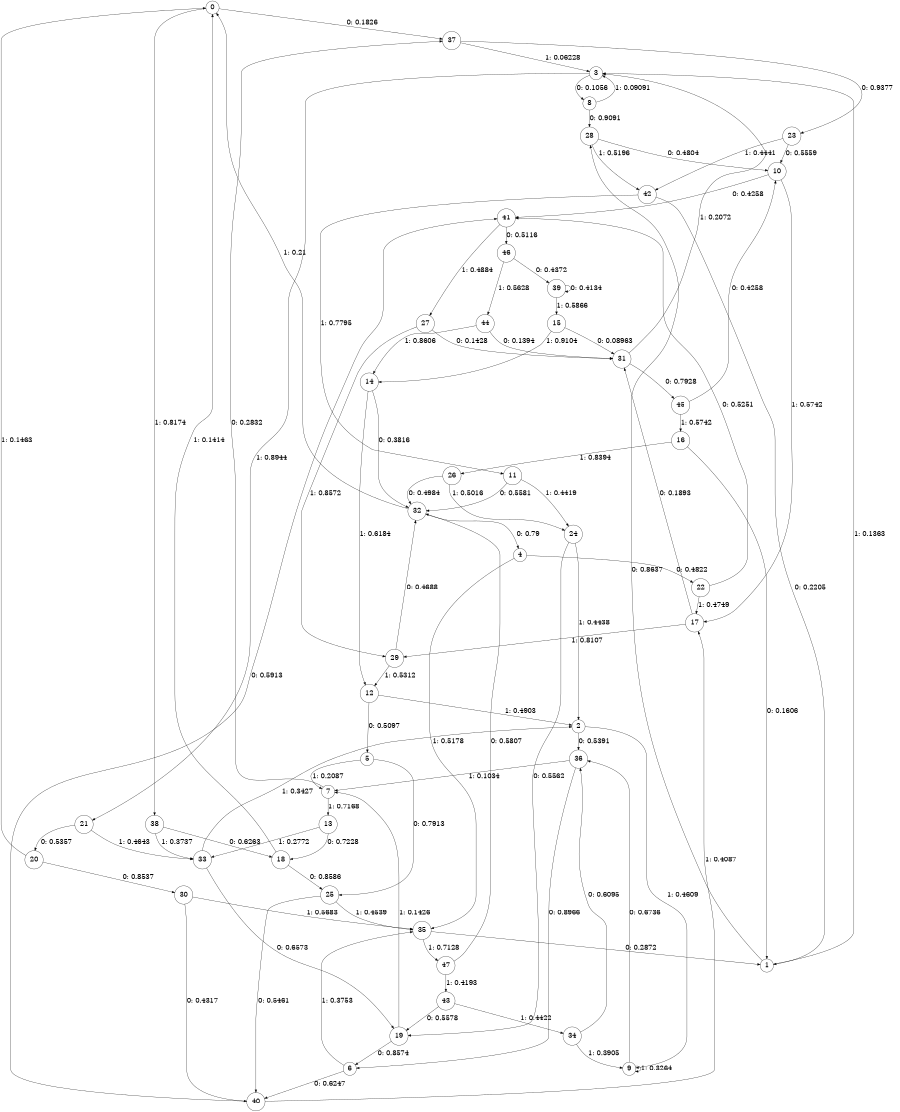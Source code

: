 digraph "ch11randomL8" {
size = "6,8.5";
ratio = "fill";
node [shape = circle];
node [fontsize = 24];
edge [fontsize = 24];
0 -> 37 [label = "0: 0.1826   "];
0 -> 38 [label = "1: 0.8174   "];
1 -> 28 [label = "0: 0.8637   "];
1 -> 3 [label = "1: 0.1363   "];
2 -> 36 [label = "0: 0.5391   "];
2 -> 9 [label = "1: 0.4609   "];
3 -> 8 [label = "0: 0.1056   "];
3 -> 21 [label = "1: 0.8944   "];
4 -> 22 [label = "0: 0.4822   "];
4 -> 35 [label = "1: 0.5178   "];
5 -> 25 [label = "0: 0.7913   "];
5 -> 7 [label = "1: 0.2087   "];
6 -> 40 [label = "0: 0.6247   "];
6 -> 35 [label = "1: 0.3753   "];
7 -> 37 [label = "0: 0.2832   "];
7 -> 13 [label = "1: 0.7168   "];
8 -> 28 [label = "0: 0.9091   "];
8 -> 3 [label = "1: 0.09091  "];
9 -> 36 [label = "0: 0.6736   "];
9 -> 9 [label = "1: 0.3264   "];
10 -> 41 [label = "0: 0.4258   "];
10 -> 17 [label = "1: 0.5742   "];
11 -> 32 [label = "0: 0.5581   "];
11 -> 24 [label = "1: 0.4419   "];
12 -> 5 [label = "0: 0.5097   "];
12 -> 2 [label = "1: 0.4903   "];
13 -> 18 [label = "0: 0.7228   "];
13 -> 33 [label = "1: 0.2772   "];
14 -> 32 [label = "0: 0.3816   "];
14 -> 12 [label = "1: 0.6184   "];
15 -> 31 [label = "0: 0.08963  "];
15 -> 14 [label = "1: 0.9104   "];
16 -> 1 [label = "0: 0.1606   "];
16 -> 26 [label = "1: 0.8394   "];
17 -> 31 [label = "0: 0.1893   "];
17 -> 29 [label = "1: 0.8107   "];
18 -> 25 [label = "0: 0.8586   "];
18 -> 0 [label = "1: 0.1414   "];
19 -> 6 [label = "0: 0.8574   "];
19 -> 7 [label = "1: 0.1426   "];
20 -> 30 [label = "0: 0.8537   "];
20 -> 0 [label = "1: 0.1463   "];
21 -> 20 [label = "0: 0.5357   "];
21 -> 33 [label = "1: 0.4643   "];
22 -> 41 [label = "0: 0.5251   "];
22 -> 17 [label = "1: 0.4749   "];
23 -> 10 [label = "0: 0.5559   "];
23 -> 42 [label = "1: 0.4441   "];
24 -> 19 [label = "0: 0.5562   "];
24 -> 2 [label = "1: 0.4438   "];
25 -> 40 [label = "0: 0.5461   "];
25 -> 35 [label = "1: 0.4539   "];
26 -> 32 [label = "0: 0.4984   "];
26 -> 24 [label = "1: 0.5016   "];
27 -> 31 [label = "0: 0.1428   "];
27 -> 29 [label = "1: 0.8572   "];
28 -> 10 [label = "0: 0.4804   "];
28 -> 42 [label = "1: 0.5196   "];
29 -> 32 [label = "0: 0.4688   "];
29 -> 12 [label = "1: 0.5312   "];
30 -> 40 [label = "0: 0.4317   "];
30 -> 35 [label = "1: 0.5683   "];
31 -> 45 [label = "0: 0.7928   "];
31 -> 3 [label = "1: 0.2072   "];
32 -> 4 [label = "0: 0.79     "];
32 -> 0 [label = "1: 0.21     "];
33 -> 19 [label = "0: 0.6573   "];
33 -> 2 [label = "1: 0.3427   "];
34 -> 36 [label = "0: 0.6095   "];
34 -> 9 [label = "1: 0.3905   "];
35 -> 1 [label = "0: 0.2872   "];
35 -> 47 [label = "1: 0.7128   "];
36 -> 6 [label = "0: 0.8966   "];
36 -> 7 [label = "1: 0.1034   "];
37 -> 23 [label = "0: 0.9377   "];
37 -> 3 [label = "1: 0.06228  "];
38 -> 18 [label = "0: 0.6263   "];
38 -> 33 [label = "1: 0.3737   "];
39 -> 39 [label = "0: 0.4134   "];
39 -> 15 [label = "1: 0.5866   "];
40 -> 41 [label = "0: 0.5913   "];
40 -> 17 [label = "1: 0.4087   "];
41 -> 46 [label = "0: 0.5116   "];
41 -> 27 [label = "1: 0.4884   "];
42 -> 1 [label = "0: 0.2205   "];
42 -> 11 [label = "1: 0.7795   "];
43 -> 19 [label = "0: 0.5578   "];
43 -> 34 [label = "1: 0.4422   "];
44 -> 31 [label = "0: 0.1394   "];
44 -> 14 [label = "1: 0.8606   "];
45 -> 10 [label = "0: 0.4258   "];
45 -> 16 [label = "1: 0.5742   "];
46 -> 39 [label = "0: 0.4372   "];
46 -> 44 [label = "1: 0.5628   "];
47 -> 32 [label = "0: 0.5807   "];
47 -> 43 [label = "1: 0.4193   "];
}